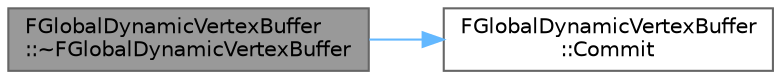 digraph "FGlobalDynamicVertexBuffer::~FGlobalDynamicVertexBuffer"
{
 // INTERACTIVE_SVG=YES
 // LATEX_PDF_SIZE
  bgcolor="transparent";
  edge [fontname=Helvetica,fontsize=10,labelfontname=Helvetica,labelfontsize=10];
  node [fontname=Helvetica,fontsize=10,shape=box,height=0.2,width=0.4];
  rankdir="LR";
  Node1 [id="Node000001",label="FGlobalDynamicVertexBuffer\l::~FGlobalDynamicVertexBuffer",height=0.2,width=0.4,color="gray40", fillcolor="grey60", style="filled", fontcolor="black",tooltip=" "];
  Node1 -> Node2 [id="edge1_Node000001_Node000002",color="steelblue1",style="solid",tooltip=" "];
  Node2 [id="Node000002",label="FGlobalDynamicVertexBuffer\l::Commit",height=0.2,width=0.4,color="grey40", fillcolor="white", style="filled",URL="$d0/d25/classFGlobalDynamicVertexBuffer.html#a84c7a725ae7dafb0c170ab22c937e365",tooltip="Commits allocated memory to the GPU."];
}
